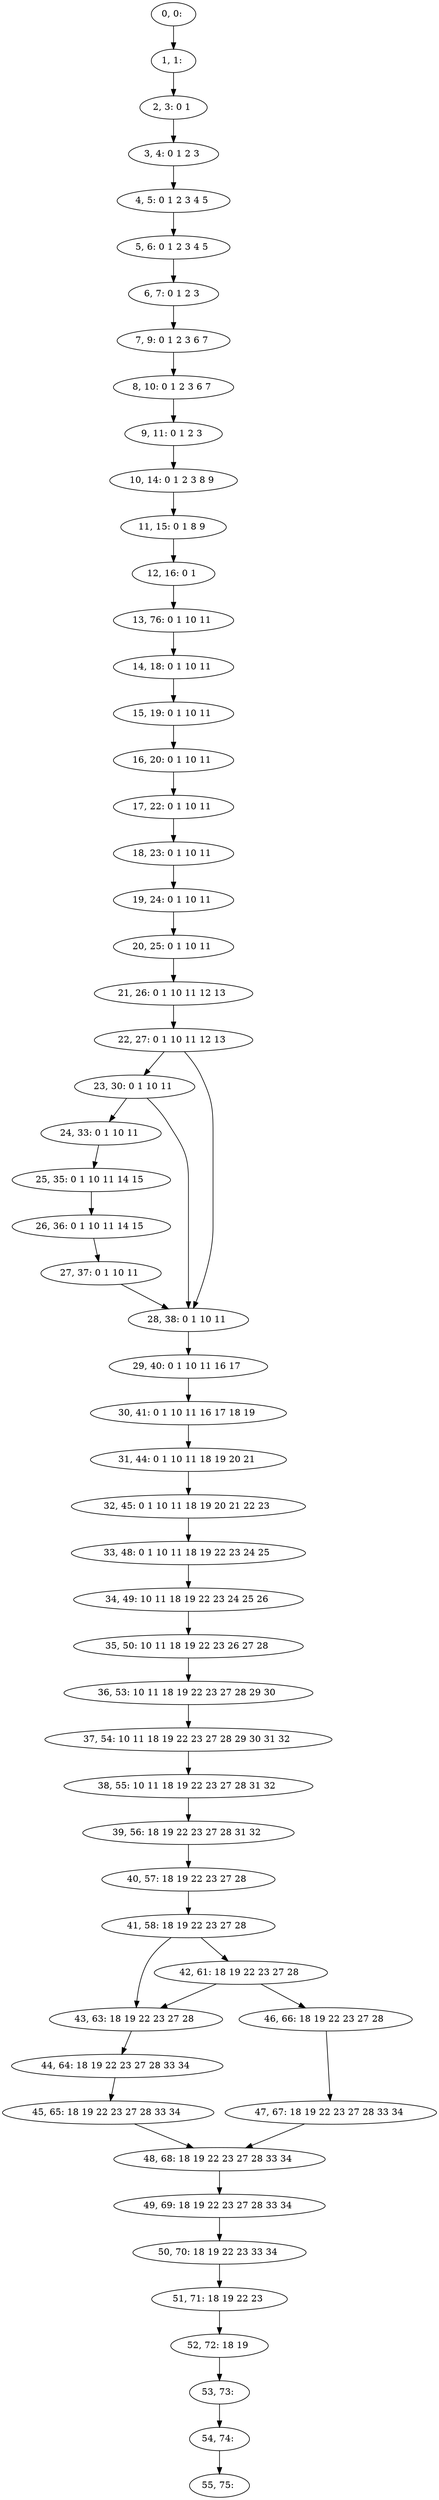 digraph G {
0[label="0, 0: "];
1[label="1, 1: "];
2[label="2, 3: 0 1 "];
3[label="3, 4: 0 1 2 3 "];
4[label="4, 5: 0 1 2 3 4 5 "];
5[label="5, 6: 0 1 2 3 4 5 "];
6[label="6, 7: 0 1 2 3 "];
7[label="7, 9: 0 1 2 3 6 7 "];
8[label="8, 10: 0 1 2 3 6 7 "];
9[label="9, 11: 0 1 2 3 "];
10[label="10, 14: 0 1 2 3 8 9 "];
11[label="11, 15: 0 1 8 9 "];
12[label="12, 16: 0 1 "];
13[label="13, 76: 0 1 10 11 "];
14[label="14, 18: 0 1 10 11 "];
15[label="15, 19: 0 1 10 11 "];
16[label="16, 20: 0 1 10 11 "];
17[label="17, 22: 0 1 10 11 "];
18[label="18, 23: 0 1 10 11 "];
19[label="19, 24: 0 1 10 11 "];
20[label="20, 25: 0 1 10 11 "];
21[label="21, 26: 0 1 10 11 12 13 "];
22[label="22, 27: 0 1 10 11 12 13 "];
23[label="23, 30: 0 1 10 11 "];
24[label="24, 33: 0 1 10 11 "];
25[label="25, 35: 0 1 10 11 14 15 "];
26[label="26, 36: 0 1 10 11 14 15 "];
27[label="27, 37: 0 1 10 11 "];
28[label="28, 38: 0 1 10 11 "];
29[label="29, 40: 0 1 10 11 16 17 "];
30[label="30, 41: 0 1 10 11 16 17 18 19 "];
31[label="31, 44: 0 1 10 11 18 19 20 21 "];
32[label="32, 45: 0 1 10 11 18 19 20 21 22 23 "];
33[label="33, 48: 0 1 10 11 18 19 22 23 24 25 "];
34[label="34, 49: 10 11 18 19 22 23 24 25 26 "];
35[label="35, 50: 10 11 18 19 22 23 26 27 28 "];
36[label="36, 53: 10 11 18 19 22 23 27 28 29 30 "];
37[label="37, 54: 10 11 18 19 22 23 27 28 29 30 31 32 "];
38[label="38, 55: 10 11 18 19 22 23 27 28 31 32 "];
39[label="39, 56: 18 19 22 23 27 28 31 32 "];
40[label="40, 57: 18 19 22 23 27 28 "];
41[label="41, 58: 18 19 22 23 27 28 "];
42[label="42, 61: 18 19 22 23 27 28 "];
43[label="43, 63: 18 19 22 23 27 28 "];
44[label="44, 64: 18 19 22 23 27 28 33 34 "];
45[label="45, 65: 18 19 22 23 27 28 33 34 "];
46[label="46, 66: 18 19 22 23 27 28 "];
47[label="47, 67: 18 19 22 23 27 28 33 34 "];
48[label="48, 68: 18 19 22 23 27 28 33 34 "];
49[label="49, 69: 18 19 22 23 27 28 33 34 "];
50[label="50, 70: 18 19 22 23 33 34 "];
51[label="51, 71: 18 19 22 23 "];
52[label="52, 72: 18 19 "];
53[label="53, 73: "];
54[label="54, 74: "];
55[label="55, 75: "];
0->1 ;
1->2 ;
2->3 ;
3->4 ;
4->5 ;
5->6 ;
6->7 ;
7->8 ;
8->9 ;
9->10 ;
10->11 ;
11->12 ;
12->13 ;
13->14 ;
14->15 ;
15->16 ;
16->17 ;
17->18 ;
18->19 ;
19->20 ;
20->21 ;
21->22 ;
22->23 ;
22->28 ;
23->24 ;
23->28 ;
24->25 ;
25->26 ;
26->27 ;
27->28 ;
28->29 ;
29->30 ;
30->31 ;
31->32 ;
32->33 ;
33->34 ;
34->35 ;
35->36 ;
36->37 ;
37->38 ;
38->39 ;
39->40 ;
40->41 ;
41->42 ;
41->43 ;
42->43 ;
42->46 ;
43->44 ;
44->45 ;
45->48 ;
46->47 ;
47->48 ;
48->49 ;
49->50 ;
50->51 ;
51->52 ;
52->53 ;
53->54 ;
54->55 ;
}
